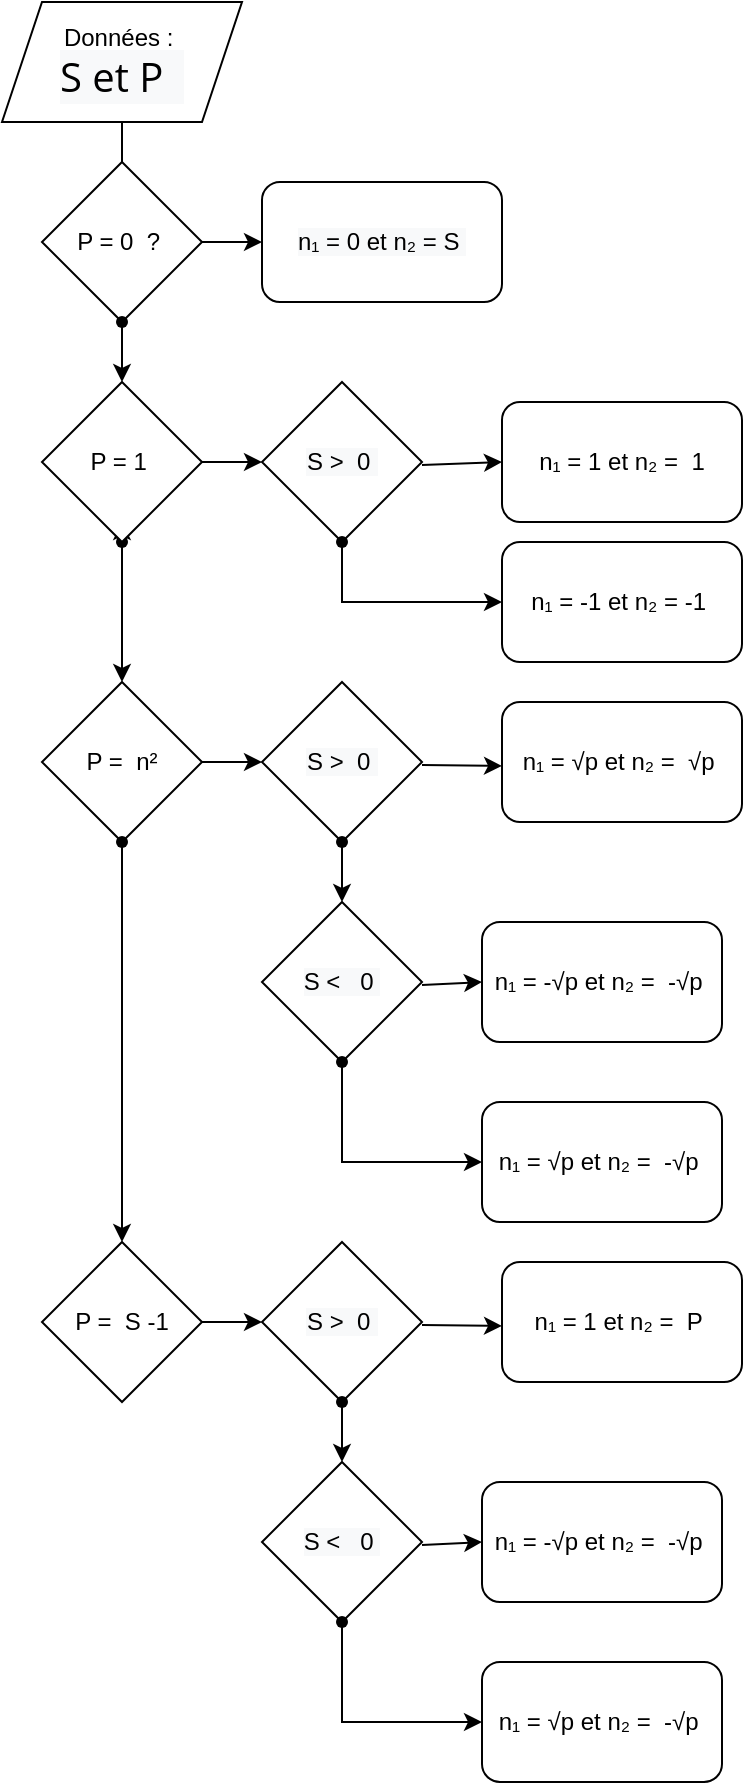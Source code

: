 <mxfile version="21.6.8" type="github">
  <diagram name="Page-1" id="oXkhcKXqqHTmxrn9fmlG">
    <mxGraphModel dx="719" dy="648" grid="1" gridSize="10" guides="1" tooltips="1" connect="1" arrows="1" fold="1" page="1" pageScale="1" pageWidth="827" pageHeight="1169" math="0" shadow="0">
      <root>
        <mxCell id="0" />
        <mxCell id="1" parent="0" />
        <mxCell id="xhGbVaQIMAE0yXhCrkGo-1" value="Données :&amp;nbsp;&lt;br style=&quot;box-sizing: content-box; -webkit-font-smoothing: antialiased; font-family: &amp;quot;Open Sans&amp;quot;, &amp;quot;VP Default&amp;quot;; font-size: 20px; background-color: rgb(248, 249, 250);&quot;&gt;&lt;span style=&quot;font-family: &amp;quot;Open Sans&amp;quot;, &amp;quot;VP Default&amp;quot;; font-size: 20px; background-color: rgb(248, 249, 250);&quot;&gt;S et P&amp;nbsp;&amp;nbsp;&lt;/span&gt;" style="shape=parallelogram;perimeter=parallelogramPerimeter;whiteSpace=wrap;html=1;fixedSize=1;" vertex="1" parent="1">
          <mxGeometry x="350" y="410" width="120" height="60" as="geometry" />
        </mxCell>
        <mxCell id="xhGbVaQIMAE0yXhCrkGo-2" value="" style="endArrow=classic;html=1;rounded=0;exitX=0.5;exitY=1;exitDx=0;exitDy=0;" edge="1" parent="1" source="xhGbVaQIMAE0yXhCrkGo-1">
          <mxGeometry width="50" height="50" relative="1" as="geometry">
            <mxPoint x="390" y="460" as="sourcePoint" />
            <mxPoint x="410" y="510" as="targetPoint" />
          </mxGeometry>
        </mxCell>
        <mxCell id="xhGbVaQIMAE0yXhCrkGo-3" value="P = 0&amp;nbsp; ?&amp;nbsp;" style="rhombus;whiteSpace=wrap;html=1;" vertex="1" parent="1">
          <mxGeometry x="370" y="490" width="80" height="80" as="geometry" />
        </mxCell>
        <mxCell id="xhGbVaQIMAE0yXhCrkGo-4" value="" style="endArrow=classic;html=1;rounded=0;exitDx=0;exitDy=0;" edge="1" parent="1" source="xhGbVaQIMAE0yXhCrkGo-7">
          <mxGeometry width="50" height="50" relative="1" as="geometry">
            <mxPoint x="400" y="710" as="sourcePoint" />
            <mxPoint x="410" y="670" as="targetPoint" />
          </mxGeometry>
        </mxCell>
        <mxCell id="xhGbVaQIMAE0yXhCrkGo-5" value="" style="endArrow=classic;html=1;rounded=0;exitX=1;exitY=0.5;exitDx=0;exitDy=0;" edge="1" parent="1" source="xhGbVaQIMAE0yXhCrkGo-3" target="xhGbVaQIMAE0yXhCrkGo-6">
          <mxGeometry width="50" height="50" relative="1" as="geometry">
            <mxPoint x="390" y="650" as="sourcePoint" />
            <mxPoint x="600" y="540" as="targetPoint" />
          </mxGeometry>
        </mxCell>
        <mxCell id="xhGbVaQIMAE0yXhCrkGo-6" value="&lt;span style=&quot;color: rgb(0, 0, 0); font-family: Helvetica, &amp;quot;VP Default&amp;quot;; font-size: 12px; font-style: normal; font-variant-ligatures: normal; font-variant-caps: normal; font-weight: 400; letter-spacing: normal; orphans: 2; text-align: center; text-indent: 0px; text-transform: none; widows: 2; word-spacing: 0px; -webkit-text-stroke-width: 0px; background-color: rgb(248, 249, 250); text-decoration-thickness: initial; text-decoration-style: initial; text-decoration-color: initial; float: none; display: inline !important;&quot;&gt;n₁ = 0 et n₂ = S&amp;nbsp;&lt;/span&gt;" style="rounded=1;whiteSpace=wrap;html=1;" vertex="1" parent="1">
          <mxGeometry x="480" y="500" width="120" height="60" as="geometry" />
        </mxCell>
        <mxCell id="xhGbVaQIMAE0yXhCrkGo-8" value="" style="endArrow=classic;html=1;rounded=0;exitX=1;exitY=0.5;exitDx=0;exitDy=0;" edge="1" parent="1" source="xhGbVaQIMAE0yXhCrkGo-7" target="xhGbVaQIMAE0yXhCrkGo-9">
          <mxGeometry width="50" height="50" relative="1" as="geometry">
            <mxPoint x="520" y="650" as="sourcePoint" />
            <mxPoint x="520" y="710" as="targetPoint" />
          </mxGeometry>
        </mxCell>
        <mxCell id="xhGbVaQIMAE0yXhCrkGo-9" value="&lt;meta charset=&quot;utf-8&quot;&gt;&lt;span style=&quot;color: rgb(0, 0, 0); font-family: Helvetica, &amp;quot;VP Default&amp;quot;; font-size: 12px; font-style: normal; font-variant-ligatures: normal; font-variant-caps: normal; font-weight: 400; letter-spacing: normal; orphans: 2; text-align: center; text-indent: 0px; text-transform: none; widows: 2; word-spacing: 0px; -webkit-text-stroke-width: 0px; background-color: rgb(248, 249, 250); text-decoration-thickness: initial; text-decoration-style: initial; text-decoration-color: initial; float: none; display: inline !important;&quot;&gt;S &amp;gt;&amp;nbsp; 0&amp;nbsp;&lt;/span&gt;" style="rhombus;whiteSpace=wrap;html=1;" vertex="1" parent="1">
          <mxGeometry x="480" y="600" width="80" height="80" as="geometry" />
        </mxCell>
        <mxCell id="xhGbVaQIMAE0yXhCrkGo-10" value="" style="shape=waypoint;sketch=0;fillStyle=solid;size=6;pointerEvents=1;points=[];fillColor=none;resizable=0;rotatable=0;perimeter=centerPerimeter;snapToPoint=1;" vertex="1" parent="1">
          <mxGeometry x="510" y="670" width="20" height="20" as="geometry" />
        </mxCell>
        <mxCell id="xhGbVaQIMAE0yXhCrkGo-13" value="" style="endArrow=classic;html=1;rounded=0;exitDx=0;exitDy=0;" edge="1" parent="1" source="xhGbVaQIMAE0yXhCrkGo-18">
          <mxGeometry width="50" height="50" relative="1" as="geometry">
            <mxPoint x="410" y="750" as="sourcePoint" />
            <mxPoint x="409.5" y="825" as="targetPoint" />
            <Array as="points">
              <mxPoint x="410" y="800" />
            </Array>
          </mxGeometry>
        </mxCell>
        <mxCell id="xhGbVaQIMAE0yXhCrkGo-14" value="n₁ = 1 et n₂ =&amp;nbsp; 1" style="rounded=1;whiteSpace=wrap;html=1;" vertex="1" parent="1">
          <mxGeometry x="600" y="610" width="120" height="60" as="geometry" />
        </mxCell>
        <mxCell id="xhGbVaQIMAE0yXhCrkGo-15" value="" style="endArrow=classic;html=1;rounded=0;exitX=1;exitY=0.5;exitDx=0;exitDy=0;entryX=0;entryY=0.5;entryDx=0;entryDy=0;" edge="1" parent="1" target="xhGbVaQIMAE0yXhCrkGo-14">
          <mxGeometry width="50" height="50" relative="1" as="geometry">
            <mxPoint x="560" y="641.5" as="sourcePoint" />
            <mxPoint x="600" y="650" as="targetPoint" />
          </mxGeometry>
        </mxCell>
        <mxCell id="xhGbVaQIMAE0yXhCrkGo-16" value="n₁ = -1 et n₂ = -1&amp;nbsp;" style="rounded=1;whiteSpace=wrap;html=1;" vertex="1" parent="1">
          <mxGeometry x="600" y="680" width="120" height="60" as="geometry" />
        </mxCell>
        <mxCell id="xhGbVaQIMAE0yXhCrkGo-17" value="" style="endArrow=classic;html=1;rounded=0;exitX=1;exitY=0.5;exitDx=0;exitDy=0;entryX=0;entryY=0.5;entryDx=0;entryDy=0;" edge="1" parent="1" target="xhGbVaQIMAE0yXhCrkGo-16">
          <mxGeometry width="50" height="50" relative="1" as="geometry">
            <mxPoint x="520" y="681.5" as="sourcePoint" />
            <mxPoint x="610" y="678.5" as="targetPoint" />
            <Array as="points">
              <mxPoint x="520" y="710" />
            </Array>
          </mxGeometry>
        </mxCell>
        <mxCell id="xhGbVaQIMAE0yXhCrkGo-19" value="" style="shape=waypoint;sketch=0;fillStyle=solid;size=6;pointerEvents=1;points=[];fillColor=none;resizable=0;rotatable=0;perimeter=centerPerimeter;snapToPoint=1;" vertex="1" parent="1">
          <mxGeometry x="400" y="670" width="20" height="20" as="geometry" />
        </mxCell>
        <mxCell id="xhGbVaQIMAE0yXhCrkGo-21" value="" style="endArrow=classic;html=1;rounded=0;exitX=1;exitY=0.5;exitDx=0;exitDy=0;" edge="1" parent="1" target="xhGbVaQIMAE0yXhCrkGo-22" source="xhGbVaQIMAE0yXhCrkGo-18">
          <mxGeometry width="50" height="50" relative="1" as="geometry">
            <mxPoint x="450" y="860" as="sourcePoint" />
            <mxPoint x="520" y="900" as="targetPoint" />
          </mxGeometry>
        </mxCell>
        <mxCell id="xhGbVaQIMAE0yXhCrkGo-22" value="&lt;meta charset=&quot;utf-8&quot;&gt;&lt;span style=&quot;color: rgb(0, 0, 0); font-family: Helvetica, &amp;quot;VP Default&amp;quot;; font-size: 12px; font-style: normal; font-variant-ligatures: normal; font-variant-caps: normal; font-weight: 400; letter-spacing: normal; orphans: 2; text-align: center; text-indent: 0px; text-transform: none; widows: 2; word-spacing: 0px; -webkit-text-stroke-width: 0px; background-color: rgb(248, 249, 250); text-decoration-thickness: initial; text-decoration-style: initial; text-decoration-color: initial; float: none; display: inline !important;&quot;&gt;S &amp;gt;&amp;nbsp; 0&amp;nbsp;&lt;/span&gt;" style="rhombus;whiteSpace=wrap;html=1;" vertex="1" parent="1">
          <mxGeometry x="480" y="750" width="80" height="80" as="geometry" />
        </mxCell>
        <mxCell id="xhGbVaQIMAE0yXhCrkGo-23" value="" style="shape=waypoint;sketch=0;fillStyle=solid;size=6;pointerEvents=1;points=[];fillColor=none;resizable=0;rotatable=0;perimeter=centerPerimeter;snapToPoint=1;" vertex="1" parent="1">
          <mxGeometry x="510" y="820" width="20" height="20" as="geometry" />
        </mxCell>
        <mxCell id="xhGbVaQIMAE0yXhCrkGo-24" value="n₁ = √p et n₂ =&amp;nbsp; √p&amp;nbsp;" style="rounded=1;whiteSpace=wrap;html=1;" vertex="1" parent="1">
          <mxGeometry x="600" y="760" width="120" height="60" as="geometry" />
        </mxCell>
        <mxCell id="xhGbVaQIMAE0yXhCrkGo-25" value="" style="endArrow=classic;html=1;rounded=0;exitX=1;exitY=0.5;exitDx=0;exitDy=0;" edge="1" parent="1">
          <mxGeometry width="50" height="50" relative="1" as="geometry">
            <mxPoint x="560" y="791.5" as="sourcePoint" />
            <mxPoint x="600" y="792" as="targetPoint" />
          </mxGeometry>
        </mxCell>
        <mxCell id="xhGbVaQIMAE0yXhCrkGo-26" value="n₁ = -√p et n₂ =&amp;nbsp; -√p&amp;nbsp;" style="rounded=1;whiteSpace=wrap;html=1;" vertex="1" parent="1">
          <mxGeometry x="590" y="870" width="120" height="60" as="geometry" />
        </mxCell>
        <mxCell id="xhGbVaQIMAE0yXhCrkGo-34" value="&lt;span style=&quot;color: rgb(0, 0, 0); font-family: Helvetica, &amp;quot;VP Default&amp;quot;; font-size: 12px; font-style: normal; font-variant-ligatures: normal; font-variant-caps: normal; font-weight: 400; letter-spacing: normal; orphans: 2; text-align: center; text-indent: 0px; text-transform: none; widows: 2; word-spacing: 0px; -webkit-text-stroke-width: 0px; background-color: rgb(248, 249, 250); text-decoration-thickness: initial; text-decoration-style: initial; text-decoration-color: initial; float: none; display: inline !important;&quot;&gt;S &amp;lt;&amp;nbsp;&amp;nbsp; 0&amp;nbsp;&lt;/span&gt;" style="rhombus;whiteSpace=wrap;html=1;" vertex="1" parent="1">
          <mxGeometry x="480" y="860" width="80" height="80" as="geometry" />
        </mxCell>
        <mxCell id="xhGbVaQIMAE0yXhCrkGo-35" value="" style="shape=waypoint;sketch=0;fillStyle=solid;size=6;pointerEvents=1;points=[];fillColor=none;resizable=0;rotatable=0;perimeter=centerPerimeter;snapToPoint=1;" vertex="1" parent="1">
          <mxGeometry x="510" y="930" width="20" height="20" as="geometry" />
        </mxCell>
        <mxCell id="xhGbVaQIMAE0yXhCrkGo-36" value="n₁ = √p et n₂ =&amp;nbsp; -√p&amp;nbsp;" style="rounded=1;whiteSpace=wrap;html=1;" vertex="1" parent="1">
          <mxGeometry x="590" y="960" width="120" height="60" as="geometry" />
        </mxCell>
        <mxCell id="xhGbVaQIMAE0yXhCrkGo-37" value="" style="endArrow=classic;html=1;rounded=0;exitX=1;exitY=0.5;exitDx=0;exitDy=0;entryX=0.5;entryY=0;entryDx=0;entryDy=0;" edge="1" parent="1" target="xhGbVaQIMAE0yXhCrkGo-34">
          <mxGeometry width="50" height="50" relative="1" as="geometry">
            <mxPoint x="520" y="830" as="sourcePoint" />
            <mxPoint x="530" y="880" as="targetPoint" />
          </mxGeometry>
        </mxCell>
        <mxCell id="xhGbVaQIMAE0yXhCrkGo-38" value="" style="endArrow=classic;html=1;rounded=0;exitX=1;exitY=0.5;exitDx=0;exitDy=0;entryX=0;entryY=0.5;entryDx=0;entryDy=0;" edge="1" parent="1" target="xhGbVaQIMAE0yXhCrkGo-26">
          <mxGeometry width="50" height="50" relative="1" as="geometry">
            <mxPoint x="560" y="901.5" as="sourcePoint" />
            <mxPoint x="650" y="898.5" as="targetPoint" />
          </mxGeometry>
        </mxCell>
        <mxCell id="xhGbVaQIMAE0yXhCrkGo-39" value="" style="endArrow=classic;html=1;rounded=0;exitX=1;exitY=0.5;exitDx=0;exitDy=0;entryX=0;entryY=0.5;entryDx=0;entryDy=0;" edge="1" parent="1" target="xhGbVaQIMAE0yXhCrkGo-36">
          <mxGeometry width="50" height="50" relative="1" as="geometry">
            <mxPoint x="520" y="941.5" as="sourcePoint" />
            <mxPoint x="610" y="938.5" as="targetPoint" />
            <Array as="points">
              <mxPoint x="520" y="990" />
            </Array>
          </mxGeometry>
        </mxCell>
        <mxCell id="xhGbVaQIMAE0yXhCrkGo-7" value="P = 1&amp;nbsp;" style="rhombus;whiteSpace=wrap;html=1;" vertex="1" parent="1">
          <mxGeometry x="370" y="600" width="80" height="80" as="geometry" />
        </mxCell>
        <mxCell id="xhGbVaQIMAE0yXhCrkGo-46" value="" style="endArrow=classic;html=1;rounded=0;exitDx=0;exitDy=0;entryX=0.5;entryY=0;entryDx=0;entryDy=0;" edge="1" parent="1" source="xhGbVaQIMAE0yXhCrkGo-47" target="xhGbVaQIMAE0yXhCrkGo-7">
          <mxGeometry width="50" height="50" relative="1" as="geometry">
            <mxPoint x="400" y="550" as="sourcePoint" />
            <mxPoint x="450" y="500" as="targetPoint" />
          </mxGeometry>
        </mxCell>
        <mxCell id="xhGbVaQIMAE0yXhCrkGo-48" value="" style="endArrow=classic;html=1;rounded=0;exitX=0.5;exitY=1;exitDx=0;exitDy=0;entryDx=0;entryDy=0;" edge="1" parent="1" source="xhGbVaQIMAE0yXhCrkGo-3" target="xhGbVaQIMAE0yXhCrkGo-47">
          <mxGeometry width="50" height="50" relative="1" as="geometry">
            <mxPoint x="410" y="570" as="sourcePoint" />
            <mxPoint x="410" y="600" as="targetPoint" />
          </mxGeometry>
        </mxCell>
        <mxCell id="xhGbVaQIMAE0yXhCrkGo-47" value="" style="shape=waypoint;sketch=0;fillStyle=solid;size=6;pointerEvents=1;points=[];fillColor=none;resizable=0;rotatable=0;perimeter=centerPerimeter;snapToPoint=1;" vertex="1" parent="1">
          <mxGeometry x="400" y="560" width="20" height="20" as="geometry" />
        </mxCell>
        <mxCell id="xhGbVaQIMAE0yXhCrkGo-49" value="" style="endArrow=classic;html=1;rounded=0;exitDx=0;exitDy=0;" edge="1" parent="1" source="xhGbVaQIMAE0yXhCrkGo-19" target="xhGbVaQIMAE0yXhCrkGo-18">
          <mxGeometry width="50" height="50" relative="1" as="geometry">
            <mxPoint x="410" y="680" as="sourcePoint" />
            <mxPoint x="409.5" y="825" as="targetPoint" />
            <Array as="points" />
          </mxGeometry>
        </mxCell>
        <mxCell id="xhGbVaQIMAE0yXhCrkGo-18" value="P =&amp;nbsp; n²" style="rhombus;whiteSpace=wrap;html=1;" vertex="1" parent="1">
          <mxGeometry x="370" y="750" width="80" height="80" as="geometry" />
        </mxCell>
        <mxCell id="xhGbVaQIMAE0yXhCrkGo-51" value="" style="endArrow=classic;html=1;rounded=0;exitDx=0;exitDy=0;" edge="1" parent="1" source="xhGbVaQIMAE0yXhCrkGo-64">
          <mxGeometry width="50" height="50" relative="1" as="geometry">
            <mxPoint x="410" y="1030" as="sourcePoint" />
            <mxPoint x="409.5" y="1105" as="targetPoint" />
            <Array as="points">
              <mxPoint x="410" y="1080" />
            </Array>
          </mxGeometry>
        </mxCell>
        <mxCell id="xhGbVaQIMAE0yXhCrkGo-52" value="" style="endArrow=classic;html=1;rounded=0;exitX=1;exitY=0.5;exitDx=0;exitDy=0;" edge="1" parent="1" source="xhGbVaQIMAE0yXhCrkGo-64" target="xhGbVaQIMAE0yXhCrkGo-53">
          <mxGeometry width="50" height="50" relative="1" as="geometry">
            <mxPoint x="450" y="1140" as="sourcePoint" />
            <mxPoint x="520" y="1180" as="targetPoint" />
          </mxGeometry>
        </mxCell>
        <mxCell id="xhGbVaQIMAE0yXhCrkGo-53" value="&lt;meta charset=&quot;utf-8&quot;&gt;&lt;span style=&quot;color: rgb(0, 0, 0); font-family: Helvetica, &amp;quot;VP Default&amp;quot;; font-size: 12px; font-style: normal; font-variant-ligatures: normal; font-variant-caps: normal; font-weight: 400; letter-spacing: normal; orphans: 2; text-align: center; text-indent: 0px; text-transform: none; widows: 2; word-spacing: 0px; -webkit-text-stroke-width: 0px; background-color: rgb(248, 249, 250); text-decoration-thickness: initial; text-decoration-style: initial; text-decoration-color: initial; float: none; display: inline !important;&quot;&gt;S &amp;gt;&amp;nbsp; 0&amp;nbsp;&lt;/span&gt;" style="rhombus;whiteSpace=wrap;html=1;" vertex="1" parent="1">
          <mxGeometry x="480" y="1030" width="80" height="80" as="geometry" />
        </mxCell>
        <mxCell id="xhGbVaQIMAE0yXhCrkGo-54" value="" style="shape=waypoint;sketch=0;fillStyle=solid;size=6;pointerEvents=1;points=[];fillColor=none;resizable=0;rotatable=0;perimeter=centerPerimeter;snapToPoint=1;" vertex="1" parent="1">
          <mxGeometry x="510" y="1100" width="20" height="20" as="geometry" />
        </mxCell>
        <mxCell id="xhGbVaQIMAE0yXhCrkGo-55" value="n₁ = 1 et n₂ =&amp;nbsp; P&amp;nbsp;" style="rounded=1;whiteSpace=wrap;html=1;" vertex="1" parent="1">
          <mxGeometry x="600" y="1040" width="120" height="60" as="geometry" />
        </mxCell>
        <mxCell id="xhGbVaQIMAE0yXhCrkGo-56" value="" style="endArrow=classic;html=1;rounded=0;exitX=1;exitY=0.5;exitDx=0;exitDy=0;" edge="1" parent="1">
          <mxGeometry width="50" height="50" relative="1" as="geometry">
            <mxPoint x="560" y="1071.5" as="sourcePoint" />
            <mxPoint x="600" y="1072" as="targetPoint" />
          </mxGeometry>
        </mxCell>
        <mxCell id="xhGbVaQIMAE0yXhCrkGo-57" value="n₁ = -√p et n₂ =&amp;nbsp; -√p&amp;nbsp;" style="rounded=1;whiteSpace=wrap;html=1;" vertex="1" parent="1">
          <mxGeometry x="590" y="1150" width="120" height="60" as="geometry" />
        </mxCell>
        <mxCell id="xhGbVaQIMAE0yXhCrkGo-58" value="&lt;span style=&quot;color: rgb(0, 0, 0); font-family: Helvetica, &amp;quot;VP Default&amp;quot;; font-size: 12px; font-style: normal; font-variant-ligatures: normal; font-variant-caps: normal; font-weight: 400; letter-spacing: normal; orphans: 2; text-align: center; text-indent: 0px; text-transform: none; widows: 2; word-spacing: 0px; -webkit-text-stroke-width: 0px; background-color: rgb(248, 249, 250); text-decoration-thickness: initial; text-decoration-style: initial; text-decoration-color: initial; float: none; display: inline !important;&quot;&gt;S &amp;lt;&amp;nbsp;&amp;nbsp; 0&amp;nbsp;&lt;/span&gt;" style="rhombus;whiteSpace=wrap;html=1;" vertex="1" parent="1">
          <mxGeometry x="480" y="1140" width="80" height="80" as="geometry" />
        </mxCell>
        <mxCell id="xhGbVaQIMAE0yXhCrkGo-59" value="" style="shape=waypoint;sketch=0;fillStyle=solid;size=6;pointerEvents=1;points=[];fillColor=none;resizable=0;rotatable=0;perimeter=centerPerimeter;snapToPoint=1;" vertex="1" parent="1">
          <mxGeometry x="510" y="1210" width="20" height="20" as="geometry" />
        </mxCell>
        <mxCell id="xhGbVaQIMAE0yXhCrkGo-60" value="n₁ = √p et n₂ =&amp;nbsp; -√p&amp;nbsp;" style="rounded=1;whiteSpace=wrap;html=1;" vertex="1" parent="1">
          <mxGeometry x="590" y="1240" width="120" height="60" as="geometry" />
        </mxCell>
        <mxCell id="xhGbVaQIMAE0yXhCrkGo-61" value="" style="endArrow=classic;html=1;rounded=0;exitX=1;exitY=0.5;exitDx=0;exitDy=0;entryX=0.5;entryY=0;entryDx=0;entryDy=0;" edge="1" parent="1" target="xhGbVaQIMAE0yXhCrkGo-58">
          <mxGeometry width="50" height="50" relative="1" as="geometry">
            <mxPoint x="520" y="1110" as="sourcePoint" />
            <mxPoint x="530" y="1160" as="targetPoint" />
          </mxGeometry>
        </mxCell>
        <mxCell id="xhGbVaQIMAE0yXhCrkGo-62" value="" style="endArrow=classic;html=1;rounded=0;exitX=1;exitY=0.5;exitDx=0;exitDy=0;entryX=0;entryY=0.5;entryDx=0;entryDy=0;" edge="1" parent="1" target="xhGbVaQIMAE0yXhCrkGo-57">
          <mxGeometry width="50" height="50" relative="1" as="geometry">
            <mxPoint x="560" y="1181.5" as="sourcePoint" />
            <mxPoint x="650" y="1178.5" as="targetPoint" />
          </mxGeometry>
        </mxCell>
        <mxCell id="xhGbVaQIMAE0yXhCrkGo-63" value="" style="endArrow=classic;html=1;rounded=0;exitX=1;exitY=0.5;exitDx=0;exitDy=0;entryX=0;entryY=0.5;entryDx=0;entryDy=0;" edge="1" parent="1" target="xhGbVaQIMAE0yXhCrkGo-60">
          <mxGeometry width="50" height="50" relative="1" as="geometry">
            <mxPoint x="520" y="1221.5" as="sourcePoint" />
            <mxPoint x="610" y="1218.5" as="targetPoint" />
            <Array as="points">
              <mxPoint x="520" y="1270" />
            </Array>
          </mxGeometry>
        </mxCell>
        <mxCell id="xhGbVaQIMAE0yXhCrkGo-64" value="P =&amp;nbsp; S -1" style="rhombus;whiteSpace=wrap;html=1;" vertex="1" parent="1">
          <mxGeometry x="370" y="1030" width="80" height="80" as="geometry" />
        </mxCell>
        <mxCell id="xhGbVaQIMAE0yXhCrkGo-65" value="" style="endArrow=classic;html=1;rounded=0;exitDx=0;exitDy=0;entryX=0.5;entryY=0;entryDx=0;entryDy=0;" edge="1" parent="1" source="xhGbVaQIMAE0yXhCrkGo-66" target="xhGbVaQIMAE0yXhCrkGo-64">
          <mxGeometry width="50" height="50" relative="1" as="geometry">
            <mxPoint x="409.5" y="830" as="sourcePoint" />
            <mxPoint x="410" y="1010" as="targetPoint" />
            <Array as="points" />
          </mxGeometry>
        </mxCell>
        <mxCell id="xhGbVaQIMAE0yXhCrkGo-67" value="" style="endArrow=classic;html=1;rounded=0;exitDx=0;exitDy=0;entryDx=0;entryDy=0;" edge="1" parent="1" target="xhGbVaQIMAE0yXhCrkGo-66">
          <mxGeometry width="50" height="50" relative="1" as="geometry">
            <mxPoint x="409.5" y="830" as="sourcePoint" />
            <mxPoint x="410" y="1030" as="targetPoint" />
            <Array as="points" />
          </mxGeometry>
        </mxCell>
        <mxCell id="xhGbVaQIMAE0yXhCrkGo-66" value="" style="shape=waypoint;sketch=0;fillStyle=solid;size=6;pointerEvents=1;points=[];fillColor=none;resizable=0;rotatable=0;perimeter=centerPerimeter;snapToPoint=1;" vertex="1" parent="1">
          <mxGeometry x="400" y="820" width="20" height="20" as="geometry" />
        </mxCell>
      </root>
    </mxGraphModel>
  </diagram>
</mxfile>
